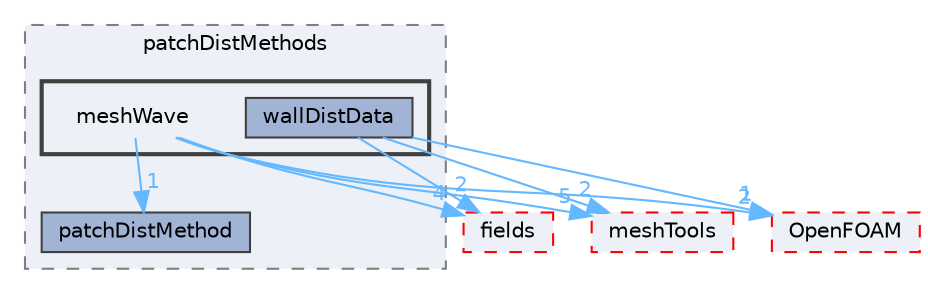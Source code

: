 digraph "src/finiteVolume/fvMesh/wallDist/patchDistMethods/meshWave"
{
 // LATEX_PDF_SIZE
  bgcolor="transparent";
  edge [fontname=Helvetica,fontsize=10,labelfontname=Helvetica,labelfontsize=10];
  node [fontname=Helvetica,fontsize=10,shape=box,height=0.2,width=0.4];
  compound=true
  subgraph clusterdir_28bd808b48a939f9343efc27d469bf7b {
    graph [ bgcolor="#edf0f7", pencolor="grey50", label="patchDistMethods", fontname=Helvetica,fontsize=10 style="filled,dashed", URL="dir_28bd808b48a939f9343efc27d469bf7b.html",tooltip=""]
  dir_6e324d8445a9fcc15d11be46c4e01c62 [label="patchDistMethod", fillcolor="#a2b4d6", color="grey25", style="filled", URL="dir_6e324d8445a9fcc15d11be46c4e01c62.html",tooltip=""];
  subgraph clusterdir_20cd797122d8e7de0166f697c9a53d8c {
    graph [ bgcolor="#edf0f7", pencolor="grey25", label="", fontname=Helvetica,fontsize=10 style="filled,bold", URL="dir_20cd797122d8e7de0166f697c9a53d8c.html",tooltip=""]
    dir_20cd797122d8e7de0166f697c9a53d8c [shape=plaintext, label="meshWave"];
  dir_80df87bbf5c0fa83071d910bfdd73e69 [label="wallDistData", fillcolor="#a2b4d6", color="grey25", style="filled", URL="dir_80df87bbf5c0fa83071d910bfdd73e69.html",tooltip=""];
  }
  }
  dir_25ab4a83a983f7bb7a38b7f63bb141b7 [label="fields", fillcolor="#edf0f7", color="red", style="filled,dashed", URL="dir_25ab4a83a983f7bb7a38b7f63bb141b7.html",tooltip=""];
  dir_ae30ad0bef50cf391b24c614251bb9fd [label="meshTools", fillcolor="#edf0f7", color="red", style="filled,dashed", URL="dir_ae30ad0bef50cf391b24c614251bb9fd.html",tooltip=""];
  dir_c5473ff19b20e6ec4dfe5c310b3778a8 [label="OpenFOAM", fillcolor="#edf0f7", color="red", style="filled,dashed", URL="dir_c5473ff19b20e6ec4dfe5c310b3778a8.html",tooltip=""];
  dir_20cd797122d8e7de0166f697c9a53d8c->dir_25ab4a83a983f7bb7a38b7f63bb141b7 [headlabel="4", labeldistance=1.5 headhref="dir_002385_001332.html" href="dir_002385_001332.html" color="steelblue1" fontcolor="steelblue1"];
  dir_20cd797122d8e7de0166f697c9a53d8c->dir_6e324d8445a9fcc15d11be46c4e01c62 [headlabel="1", labeldistance=1.5 headhref="dir_002385_002822.html" href="dir_002385_002822.html" color="steelblue1" fontcolor="steelblue1"];
  dir_20cd797122d8e7de0166f697c9a53d8c->dir_ae30ad0bef50cf391b24c614251bb9fd [headlabel="5", labeldistance=1.5 headhref="dir_002385_002382.html" href="dir_002385_002382.html" color="steelblue1" fontcolor="steelblue1"];
  dir_20cd797122d8e7de0166f697c9a53d8c->dir_c5473ff19b20e6ec4dfe5c310b3778a8 [headlabel="2", labeldistance=1.5 headhref="dir_002385_002695.html" href="dir_002385_002695.html" color="steelblue1" fontcolor="steelblue1"];
  dir_80df87bbf5c0fa83071d910bfdd73e69->dir_25ab4a83a983f7bb7a38b7f63bb141b7 [headlabel="2", labeldistance=1.5 headhref="dir_004341_001332.html" href="dir_004341_001332.html" color="steelblue1" fontcolor="steelblue1"];
  dir_80df87bbf5c0fa83071d910bfdd73e69->dir_ae30ad0bef50cf391b24c614251bb9fd [headlabel="2", labeldistance=1.5 headhref="dir_004341_002382.html" href="dir_004341_002382.html" color="steelblue1" fontcolor="steelblue1"];
  dir_80df87bbf5c0fa83071d910bfdd73e69->dir_c5473ff19b20e6ec4dfe5c310b3778a8 [headlabel="1", labeldistance=1.5 headhref="dir_004341_002695.html" href="dir_004341_002695.html" color="steelblue1" fontcolor="steelblue1"];
}
